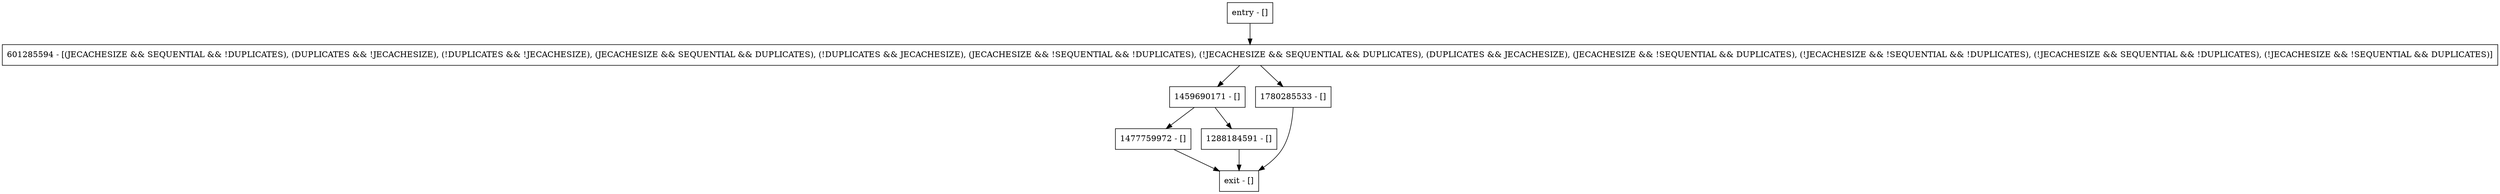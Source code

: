 digraph getKey {
node [shape=record];
1477759972 [label="1477759972 - []"];
entry [label="entry - []"];
exit [label="exit - []"];
601285594 [label="601285594 - [(JECACHESIZE && SEQUENTIAL && !DUPLICATES), (DUPLICATES && !JECACHESIZE), (!DUPLICATES && !JECACHESIZE), (JECACHESIZE && SEQUENTIAL && DUPLICATES), (!DUPLICATES && JECACHESIZE), (JECACHESIZE && !SEQUENTIAL && !DUPLICATES), (!JECACHESIZE && SEQUENTIAL && DUPLICATES), (DUPLICATES && JECACHESIZE), (JECACHESIZE && !SEQUENTIAL && DUPLICATES), (!JECACHESIZE && !SEQUENTIAL && !DUPLICATES), (!JECACHESIZE && SEQUENTIAL && !DUPLICATES), (!JECACHESIZE && !SEQUENTIAL && DUPLICATES)]"];
1459690171 [label="1459690171 - []"];
1288184591 [label="1288184591 - []"];
1780285533 [label="1780285533 - []"];
entry;
exit;
1477759972 -> exit;
entry -> 601285594;
601285594 -> 1459690171;
601285594 -> 1780285533;
1459690171 -> 1477759972;
1459690171 -> 1288184591;
1288184591 -> exit;
1780285533 -> exit;
}
